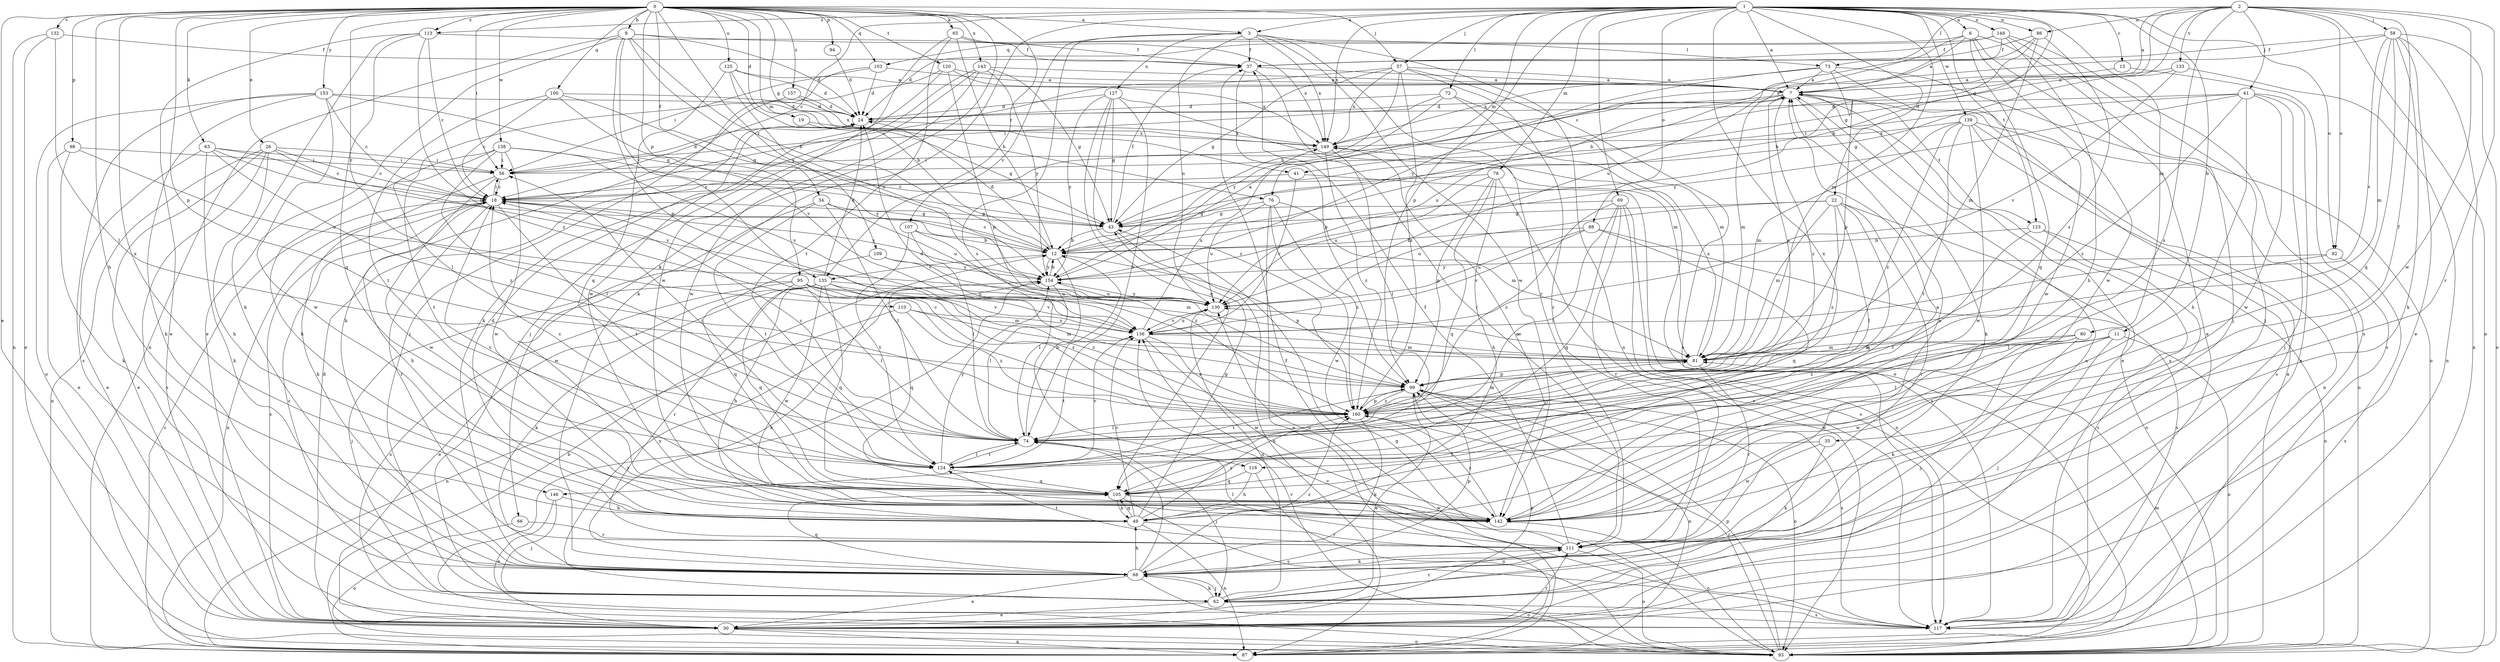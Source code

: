 strict digraph  {
0;
1;
2;
3;
6;
7;
9;
11;
12;
13;
18;
19;
22;
24;
26;
30;
34;
35;
37;
41;
43;
49;
56;
57;
58;
61;
62;
63;
65;
66;
68;
69;
72;
73;
74;
76;
78;
80;
81;
86;
87;
88;
92;
93;
94;
95;
98;
99;
100;
103;
105;
107;
109;
110;
111;
113;
116;
117;
120;
123;
124;
125;
127;
130;
132;
133;
135;
136;
138;
139;
142;
143;
146;
148;
149;
153;
154;
157;
160;
0 -> 3  [label=a];
0 -> 9  [label=b];
0 -> 19  [label=d];
0 -> 26  [label=e];
0 -> 30  [label=e];
0 -> 34  [label=f];
0 -> 41  [label=g];
0 -> 49  [label=h];
0 -> 56  [label=i];
0 -> 57  [label=j];
0 -> 63  [label=k];
0 -> 65  [label=k];
0 -> 66  [label=k];
0 -> 76  [label=m];
0 -> 94  [label=p];
0 -> 95  [label=p];
0 -> 98  [label=p];
0 -> 99  [label=p];
0 -> 100  [label=q];
0 -> 103  [label=q];
0 -> 107  [label=r];
0 -> 109  [label=r];
0 -> 110  [label=r];
0 -> 113  [label=s];
0 -> 120  [label=t];
0 -> 125  [label=u];
0 -> 132  [label=v];
0 -> 138  [label=w];
0 -> 143  [label=x];
0 -> 146  [label=x];
0 -> 153  [label=y];
0 -> 157  [label=z];
1 -> 3  [label=a];
1 -> 6  [label=a];
1 -> 7  [label=a];
1 -> 11  [label=b];
1 -> 12  [label=b];
1 -> 13  [label=c];
1 -> 18  [label=c];
1 -> 22  [label=d];
1 -> 57  [label=j];
1 -> 68  [label=k];
1 -> 69  [label=l];
1 -> 72  [label=l];
1 -> 76  [label=m];
1 -> 78  [label=m];
1 -> 80  [label=m];
1 -> 81  [label=m];
1 -> 86  [label=n];
1 -> 88  [label=o];
1 -> 92  [label=o];
1 -> 99  [label=p];
1 -> 113  [label=s];
1 -> 123  [label=t];
1 -> 139  [label=w];
1 -> 146  [label=x];
1 -> 148  [label=x];
1 -> 149  [label=x];
2 -> 7  [label=a];
2 -> 35  [label=f];
2 -> 41  [label=g];
2 -> 43  [label=g];
2 -> 58  [label=j];
2 -> 61  [label=j];
2 -> 73  [label=l];
2 -> 86  [label=n];
2 -> 92  [label=o];
2 -> 93  [label=o];
2 -> 111  [label=r];
2 -> 116  [label=s];
2 -> 133  [label=v];
2 -> 142  [label=w];
3 -> 37  [label=f];
3 -> 93  [label=o];
3 -> 111  [label=r];
3 -> 116  [label=s];
3 -> 127  [label=u];
3 -> 130  [label=u];
3 -> 135  [label=v];
3 -> 142  [label=w];
3 -> 149  [label=x];
6 -> 7  [label=a];
6 -> 30  [label=e];
6 -> 62  [label=j];
6 -> 103  [label=q];
6 -> 105  [label=q];
6 -> 130  [label=u];
6 -> 142  [label=w];
7 -> 24  [label=d];
7 -> 30  [label=e];
7 -> 68  [label=k];
7 -> 81  [label=m];
7 -> 117  [label=s];
7 -> 123  [label=t];
7 -> 130  [label=u];
7 -> 160  [label=z];
9 -> 12  [label=b];
9 -> 24  [label=d];
9 -> 30  [label=e];
9 -> 73  [label=l];
9 -> 87  [label=n];
9 -> 99  [label=p];
9 -> 135  [label=v];
9 -> 154  [label=y];
11 -> 62  [label=j];
11 -> 74  [label=l];
11 -> 81  [label=m];
11 -> 93  [label=o];
11 -> 142  [label=w];
12 -> 18  [label=c];
12 -> 24  [label=d];
12 -> 74  [label=l];
12 -> 99  [label=p];
12 -> 135  [label=v];
12 -> 154  [label=y];
13 -> 7  [label=a];
13 -> 117  [label=s];
18 -> 43  [label=g];
18 -> 49  [label=h];
18 -> 56  [label=i];
18 -> 87  [label=n];
18 -> 111  [label=r];
18 -> 124  [label=t];
18 -> 154  [label=y];
19 -> 43  [label=g];
19 -> 149  [label=x];
22 -> 43  [label=g];
22 -> 74  [label=l];
22 -> 81  [label=m];
22 -> 93  [label=o];
22 -> 105  [label=q];
22 -> 111  [label=r];
22 -> 130  [label=u];
22 -> 160  [label=z];
24 -> 149  [label=x];
26 -> 18  [label=c];
26 -> 30  [label=e];
26 -> 49  [label=h];
26 -> 56  [label=i];
26 -> 87  [label=n];
26 -> 117  [label=s];
26 -> 136  [label=v];
30 -> 7  [label=a];
30 -> 18  [label=c];
30 -> 24  [label=d];
30 -> 87  [label=n];
30 -> 93  [label=o];
30 -> 99  [label=p];
30 -> 111  [label=r];
34 -> 43  [label=g];
34 -> 74  [label=l];
34 -> 124  [label=t];
34 -> 130  [label=u];
34 -> 142  [label=w];
35 -> 68  [label=k];
35 -> 124  [label=t];
35 -> 142  [label=w];
37 -> 7  [label=a];
37 -> 99  [label=p];
37 -> 111  [label=r];
41 -> 18  [label=c];
41 -> 117  [label=s];
41 -> 136  [label=v];
43 -> 12  [label=b];
43 -> 37  [label=f];
43 -> 87  [label=n];
49 -> 24  [label=d];
49 -> 43  [label=g];
49 -> 87  [label=n];
49 -> 105  [label=q];
49 -> 111  [label=r];
49 -> 136  [label=v];
49 -> 160  [label=z];
56 -> 18  [label=c];
56 -> 24  [label=d];
56 -> 68  [label=k];
56 -> 142  [label=w];
57 -> 7  [label=a];
57 -> 12  [label=b];
57 -> 18  [label=c];
57 -> 43  [label=g];
57 -> 111  [label=r];
57 -> 117  [label=s];
57 -> 149  [label=x];
57 -> 160  [label=z];
58 -> 30  [label=e];
58 -> 37  [label=f];
58 -> 68  [label=k];
58 -> 81  [label=m];
58 -> 87  [label=n];
58 -> 93  [label=o];
58 -> 105  [label=q];
58 -> 136  [label=v];
58 -> 149  [label=x];
61 -> 24  [label=d];
61 -> 30  [label=e];
61 -> 49  [label=h];
61 -> 56  [label=i];
61 -> 62  [label=j];
61 -> 142  [label=w];
61 -> 154  [label=y];
61 -> 160  [label=z];
62 -> 18  [label=c];
62 -> 30  [label=e];
62 -> 68  [label=k];
62 -> 111  [label=r];
62 -> 117  [label=s];
62 -> 130  [label=u];
62 -> 154  [label=y];
63 -> 12  [label=b];
63 -> 18  [label=c];
63 -> 30  [label=e];
63 -> 56  [label=i];
63 -> 68  [label=k];
63 -> 160  [label=z];
65 -> 12  [label=b];
65 -> 37  [label=f];
65 -> 124  [label=t];
65 -> 142  [label=w];
65 -> 149  [label=x];
66 -> 93  [label=o];
66 -> 111  [label=r];
68 -> 30  [label=e];
68 -> 49  [label=h];
68 -> 62  [label=j];
68 -> 74  [label=l];
68 -> 93  [label=o];
68 -> 99  [label=p];
68 -> 105  [label=q];
68 -> 160  [label=z];
69 -> 43  [label=g];
69 -> 74  [label=l];
69 -> 87  [label=n];
69 -> 105  [label=q];
69 -> 111  [label=r];
69 -> 117  [label=s];
69 -> 160  [label=z];
72 -> 24  [label=d];
72 -> 56  [label=i];
72 -> 81  [label=m];
72 -> 93  [label=o];
72 -> 154  [label=y];
73 -> 7  [label=a];
73 -> 93  [label=o];
73 -> 99  [label=p];
73 -> 142  [label=w];
73 -> 149  [label=x];
73 -> 154  [label=y];
74 -> 12  [label=b];
74 -> 18  [label=c];
74 -> 62  [label=j];
74 -> 124  [label=t];
76 -> 43  [label=g];
76 -> 81  [label=m];
76 -> 87  [label=n];
76 -> 130  [label=u];
76 -> 142  [label=w];
76 -> 160  [label=z];
78 -> 18  [label=c];
78 -> 49  [label=h];
78 -> 99  [label=p];
78 -> 105  [label=q];
78 -> 117  [label=s];
78 -> 130  [label=u];
80 -> 62  [label=j];
80 -> 68  [label=k];
80 -> 81  [label=m];
80 -> 142  [label=w];
80 -> 160  [label=z];
81 -> 99  [label=p];
81 -> 111  [label=r];
81 -> 130  [label=u];
81 -> 149  [label=x];
86 -> 12  [label=b];
86 -> 18  [label=c];
86 -> 37  [label=f];
86 -> 81  [label=m];
86 -> 160  [label=z];
87 -> 12  [label=b];
87 -> 18  [label=c];
87 -> 37  [label=f];
88 -> 12  [label=b];
88 -> 105  [label=q];
88 -> 117  [label=s];
88 -> 130  [label=u];
88 -> 136  [label=v];
92 -> 74  [label=l];
92 -> 117  [label=s];
92 -> 154  [label=y];
93 -> 7  [label=a];
93 -> 43  [label=g];
93 -> 81  [label=m];
93 -> 99  [label=p];
93 -> 136  [label=v];
93 -> 154  [label=y];
93 -> 160  [label=z];
94 -> 24  [label=d];
95 -> 62  [label=j];
95 -> 74  [label=l];
95 -> 81  [label=m];
95 -> 105  [label=q];
95 -> 117  [label=s];
95 -> 130  [label=u];
95 -> 136  [label=v];
95 -> 160  [label=z];
98 -> 30  [label=e];
98 -> 56  [label=i];
98 -> 68  [label=k];
98 -> 130  [label=u];
99 -> 7  [label=a];
99 -> 24  [label=d];
99 -> 30  [label=e];
99 -> 87  [label=n];
99 -> 93  [label=o];
99 -> 117  [label=s];
99 -> 124  [label=t];
99 -> 160  [label=z];
100 -> 18  [label=c];
100 -> 24  [label=d];
100 -> 43  [label=g];
100 -> 124  [label=t];
100 -> 136  [label=v];
103 -> 7  [label=a];
103 -> 24  [label=d];
103 -> 56  [label=i];
103 -> 62  [label=j];
105 -> 18  [label=c];
105 -> 49  [label=h];
105 -> 117  [label=s];
105 -> 142  [label=w];
107 -> 12  [label=b];
107 -> 74  [label=l];
107 -> 124  [label=t];
107 -> 160  [label=z];
109 -> 81  [label=m];
109 -> 105  [label=q];
109 -> 154  [label=y];
110 -> 81  [label=m];
110 -> 87  [label=n];
110 -> 136  [label=v];
110 -> 160  [label=z];
111 -> 7  [label=a];
111 -> 37  [label=f];
111 -> 68  [label=k];
111 -> 74  [label=l];
111 -> 93  [label=o];
111 -> 124  [label=t];
111 -> 130  [label=u];
113 -> 18  [label=c];
113 -> 30  [label=e];
113 -> 37  [label=f];
113 -> 68  [label=k];
113 -> 105  [label=q];
113 -> 160  [label=z];
116 -> 49  [label=h];
116 -> 93  [label=o];
116 -> 105  [label=q];
117 -> 136  [label=v];
120 -> 7  [label=a];
120 -> 68  [label=k];
120 -> 99  [label=p];
120 -> 142  [label=w];
120 -> 149  [label=x];
123 -> 12  [label=b];
123 -> 93  [label=o];
123 -> 117  [label=s];
123 -> 124  [label=t];
124 -> 18  [label=c];
124 -> 56  [label=i];
124 -> 74  [label=l];
124 -> 105  [label=q];
124 -> 136  [label=v];
124 -> 154  [label=y];
125 -> 7  [label=a];
125 -> 12  [label=b];
125 -> 24  [label=d];
125 -> 105  [label=q];
125 -> 130  [label=u];
127 -> 24  [label=d];
127 -> 43  [label=g];
127 -> 74  [label=l];
127 -> 81  [label=m];
127 -> 105  [label=q];
127 -> 154  [label=y];
127 -> 160  [label=z];
130 -> 136  [label=v];
130 -> 154  [label=y];
132 -> 37  [label=f];
132 -> 74  [label=l];
132 -> 87  [label=n];
132 -> 93  [label=o];
133 -> 7  [label=a];
133 -> 43  [label=g];
133 -> 87  [label=n];
133 -> 136  [label=v];
135 -> 24  [label=d];
135 -> 30  [label=e];
135 -> 49  [label=h];
135 -> 68  [label=k];
135 -> 105  [label=q];
135 -> 111  [label=r];
135 -> 130  [label=u];
135 -> 136  [label=v];
135 -> 142  [label=w];
135 -> 160  [label=z];
136 -> 81  [label=m];
136 -> 124  [label=t];
136 -> 130  [label=u];
136 -> 142  [label=w];
136 -> 149  [label=x];
136 -> 160  [label=z];
138 -> 49  [label=h];
138 -> 56  [label=i];
138 -> 74  [label=l];
138 -> 124  [label=t];
138 -> 136  [label=v];
138 -> 142  [label=w];
138 -> 154  [label=y];
139 -> 81  [label=m];
139 -> 87  [label=n];
139 -> 93  [label=o];
139 -> 117  [label=s];
139 -> 124  [label=t];
139 -> 142  [label=w];
139 -> 149  [label=x];
139 -> 160  [label=z];
142 -> 7  [label=a];
142 -> 93  [label=o];
142 -> 160  [label=z];
143 -> 7  [label=a];
143 -> 43  [label=g];
143 -> 62  [label=j];
143 -> 68  [label=k];
143 -> 142  [label=w];
143 -> 154  [label=y];
146 -> 30  [label=e];
146 -> 49  [label=h];
146 -> 62  [label=j];
148 -> 12  [label=b];
148 -> 24  [label=d];
148 -> 37  [label=f];
148 -> 49  [label=h];
148 -> 62  [label=j];
148 -> 117  [label=s];
149 -> 56  [label=i];
149 -> 74  [label=l];
149 -> 142  [label=w];
149 -> 160  [label=z];
153 -> 18  [label=c];
153 -> 24  [label=d];
153 -> 43  [label=g];
153 -> 68  [label=k];
153 -> 93  [label=o];
153 -> 117  [label=s];
153 -> 142  [label=w];
154 -> 7  [label=a];
154 -> 12  [label=b];
154 -> 68  [label=k];
154 -> 74  [label=l];
154 -> 105  [label=q];
154 -> 130  [label=u];
157 -> 24  [label=d];
157 -> 74  [label=l];
157 -> 149  [label=x];
160 -> 18  [label=c];
160 -> 68  [label=k];
160 -> 74  [label=l];
160 -> 81  [label=m];
160 -> 99  [label=p];
}
